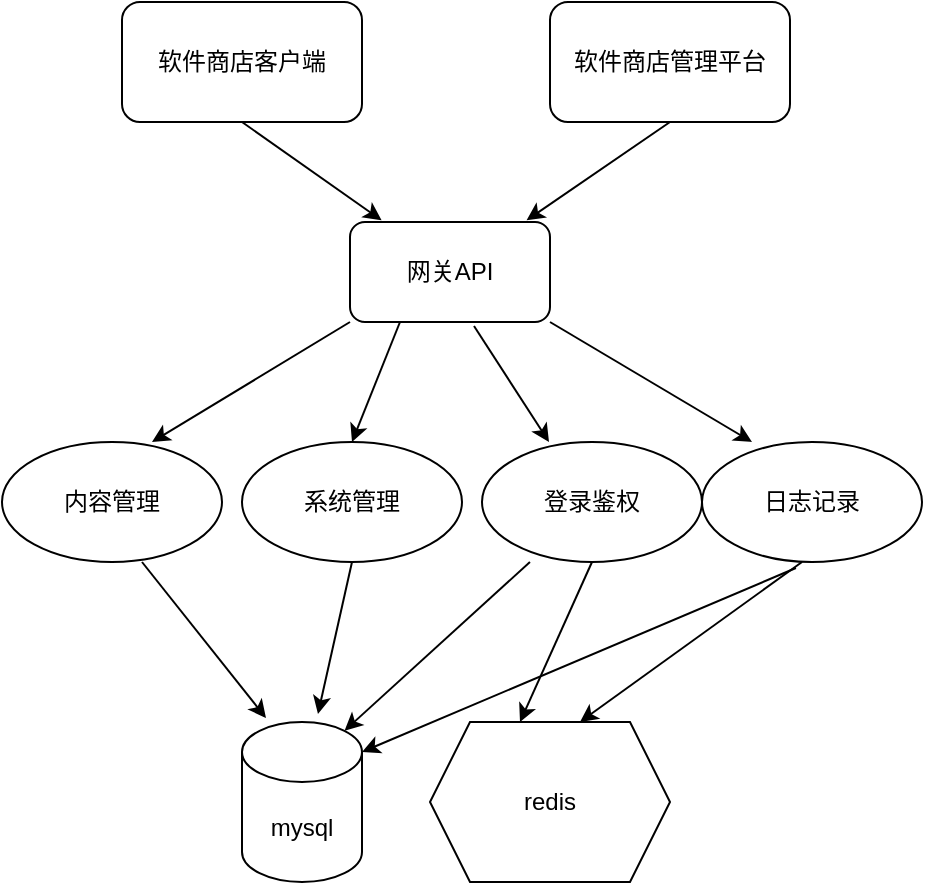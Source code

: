 <mxfile version="16.2.1" type="github"><diagram id="5w4n2m6OWMTmzLvn1J-b" name="Page-1"><mxGraphModel dx="1422" dy="645" grid="1" gridSize="10" guides="1" tooltips="1" connect="1" arrows="1" fold="1" page="1" pageScale="1" pageWidth="827" pageHeight="1169" math="0" shadow="0"><root><mxCell id="0"/><mxCell id="1" parent="0"/><mxCell id="w-qwPiaFlAvcQiXi9LyK-1" value="&lt;font style=&quot;vertical-align: inherit&quot;&gt;&lt;font style=&quot;vertical-align: inherit&quot;&gt;软件商店客户端&lt;/font&gt;&lt;/font&gt;" style="rounded=1;whiteSpace=wrap;html=1;" vertex="1" parent="1"><mxGeometry x="200" y="90" width="120" height="60" as="geometry"/></mxCell><mxCell id="w-qwPiaFlAvcQiXi9LyK-3" value="" style="endArrow=classic;html=1;rounded=0;exitX=0.5;exitY=1;exitDx=0;exitDy=0;entryX=0.158;entryY=-0.017;entryDx=0;entryDy=0;entryPerimeter=0;" edge="1" parent="1" source="w-qwPiaFlAvcQiXi9LyK-1" target="w-qwPiaFlAvcQiXi9LyK-7"><mxGeometry width="50" height="50" relative="1" as="geometry"><mxPoint x="390" y="390" as="sourcePoint"/><mxPoint x="320" y="230" as="targetPoint"/></mxGeometry></mxCell><mxCell id="w-qwPiaFlAvcQiXi9LyK-4" value="&lt;font style=&quot;vertical-align: inherit&quot;&gt;&lt;font style=&quot;vertical-align: inherit&quot;&gt;软件商店管理平台&lt;/font&gt;&lt;/font&gt;" style="rounded=1;whiteSpace=wrap;html=1;" vertex="1" parent="1"><mxGeometry x="414" y="90" width="120" height="60" as="geometry"/></mxCell><mxCell id="w-qwPiaFlAvcQiXi9LyK-5" value="" style="endArrow=classic;html=1;rounded=0;exitX=0.5;exitY=1;exitDx=0;exitDy=0;entryX=0.883;entryY=-0.017;entryDx=0;entryDy=0;entryPerimeter=0;" edge="1" parent="1" source="w-qwPiaFlAvcQiXi9LyK-4" target="w-qwPiaFlAvcQiXi9LyK-7"><mxGeometry width="50" height="50" relative="1" as="geometry"><mxPoint x="390" y="390" as="sourcePoint"/><mxPoint x="427.75" y="200" as="targetPoint"/></mxGeometry></mxCell><mxCell id="w-qwPiaFlAvcQiXi9LyK-7" value="&lt;font style=&quot;vertical-align: inherit&quot;&gt;&lt;font style=&quot;vertical-align: inherit&quot;&gt;&lt;font style=&quot;vertical-align: inherit&quot;&gt;&lt;font style=&quot;vertical-align: inherit&quot;&gt;&lt;font style=&quot;vertical-align: inherit&quot;&gt;&lt;font style=&quot;vertical-align: inherit&quot;&gt;&lt;font style=&quot;vertical-align: inherit&quot;&gt;&lt;font style=&quot;vertical-align: inherit ; font-size: 12px&quot;&gt;网关API&lt;/font&gt;&lt;/font&gt;&lt;/font&gt;&lt;/font&gt;&lt;/font&gt;&lt;/font&gt;&lt;/font&gt;&lt;/font&gt;" style="rounded=1;whiteSpace=wrap;html=1;" vertex="1" parent="1"><mxGeometry x="314" y="200" width="100" height="50" as="geometry"/></mxCell><mxCell id="w-qwPiaFlAvcQiXi9LyK-9" value="" style="endArrow=classic;html=1;rounded=0;fontSize=12;exitX=0;exitY=1;exitDx=0;exitDy=0;entryX=0.5;entryY=0;entryDx=0;entryDy=0;" edge="1" parent="1" source="w-qwPiaFlAvcQiXi9LyK-7"><mxGeometry width="50" height="50" relative="1" as="geometry"><mxPoint x="390" y="390" as="sourcePoint"/><mxPoint x="215" y="310" as="targetPoint"/></mxGeometry></mxCell><mxCell id="w-qwPiaFlAvcQiXi9LyK-10" value="" style="endArrow=classic;html=1;rounded=0;fontSize=12;exitX=0.25;exitY=1;exitDx=0;exitDy=0;entryX=0.5;entryY=0;entryDx=0;entryDy=0;" edge="1" parent="1" source="w-qwPiaFlAvcQiXi9LyK-7"><mxGeometry width="50" height="50" relative="1" as="geometry"><mxPoint x="390" y="390" as="sourcePoint"/><mxPoint x="315" y="310" as="targetPoint"/></mxGeometry></mxCell><mxCell id="w-qwPiaFlAvcQiXi9LyK-11" value="" style="endArrow=classic;html=1;rounded=0;fontSize=12;entryX=0.5;entryY=0;entryDx=0;entryDy=0;" edge="1" parent="1"><mxGeometry width="50" height="50" relative="1" as="geometry"><mxPoint x="414" y="250" as="sourcePoint"/><mxPoint x="515" y="310" as="targetPoint"/></mxGeometry></mxCell><mxCell id="w-qwPiaFlAvcQiXi9LyK-12" value="" style="endArrow=classic;html=1;rounded=0;fontSize=12;exitX=0.62;exitY=1.04;exitDx=0;exitDy=0;exitPerimeter=0;entryX=0.5;entryY=0;entryDx=0;entryDy=0;" edge="1" parent="1" source="w-qwPiaFlAvcQiXi9LyK-7"><mxGeometry width="50" height="50" relative="1" as="geometry"><mxPoint x="390" y="390" as="sourcePoint"/><mxPoint x="413.5" y="310" as="targetPoint"/></mxGeometry></mxCell><mxCell id="w-qwPiaFlAvcQiXi9LyK-19" value="内容管理" style="ellipse;whiteSpace=wrap;html=1;fontSize=12;" vertex="1" parent="1"><mxGeometry x="140" y="310" width="110" height="60" as="geometry"/></mxCell><mxCell id="w-qwPiaFlAvcQiXi9LyK-20" value="系统管理" style="ellipse;whiteSpace=wrap;html=1;fontSize=12;" vertex="1" parent="1"><mxGeometry x="260" y="310" width="110" height="60" as="geometry"/></mxCell><mxCell id="w-qwPiaFlAvcQiXi9LyK-21" value="登录鉴权" style="ellipse;whiteSpace=wrap;html=1;fontSize=12;" vertex="1" parent="1"><mxGeometry x="380" y="310" width="110" height="60" as="geometry"/></mxCell><mxCell id="w-qwPiaFlAvcQiXi9LyK-22" value="日志记录" style="ellipse;whiteSpace=wrap;html=1;fontSize=12;" vertex="1" parent="1"><mxGeometry x="490" y="310" width="110" height="60" as="geometry"/></mxCell><mxCell id="w-qwPiaFlAvcQiXi9LyK-23" value="" style="endArrow=classic;html=1;rounded=0;fontSize=12;entryX=0.2;entryY=-0.025;entryDx=0;entryDy=0;entryPerimeter=0;" edge="1" parent="1" target="w-qwPiaFlAvcQiXi9LyK-24"><mxGeometry width="50" height="50" relative="1" as="geometry"><mxPoint x="210" y="370" as="sourcePoint"/><mxPoint x="230" y="420" as="targetPoint"/></mxGeometry></mxCell><mxCell id="w-qwPiaFlAvcQiXi9LyK-24" value="mysql" style="shape=cylinder3;whiteSpace=wrap;html=1;boundedLbl=1;backgroundOutline=1;size=15;fontSize=12;" vertex="1" parent="1"><mxGeometry x="260" y="450" width="60" height="80" as="geometry"/></mxCell><mxCell id="w-qwPiaFlAvcQiXi9LyK-25" value="redis" style="shape=hexagon;perimeter=hexagonPerimeter2;whiteSpace=wrap;html=1;fixedSize=1;fontSize=12;" vertex="1" parent="1"><mxGeometry x="354" y="450" width="120" height="80" as="geometry"/></mxCell><mxCell id="w-qwPiaFlAvcQiXi9LyK-27" value="" style="endArrow=classic;html=1;rounded=0;fontSize=12;exitX=0.5;exitY=1;exitDx=0;exitDy=0;entryX=0.633;entryY=-0.05;entryDx=0;entryDy=0;entryPerimeter=0;" edge="1" parent="1" source="w-qwPiaFlAvcQiXi9LyK-20" target="w-qwPiaFlAvcQiXi9LyK-24"><mxGeometry width="50" height="50" relative="1" as="geometry"><mxPoint x="390" y="390" as="sourcePoint"/><mxPoint x="440" y="340" as="targetPoint"/></mxGeometry></mxCell><mxCell id="w-qwPiaFlAvcQiXi9LyK-28" value="" style="endArrow=classic;html=1;rounded=0;fontSize=12;entryX=0.375;entryY=0;entryDx=0;entryDy=0;exitX=0.5;exitY=1;exitDx=0;exitDy=0;" edge="1" parent="1" source="w-qwPiaFlAvcQiXi9LyK-21" target="w-qwPiaFlAvcQiXi9LyK-25"><mxGeometry width="50" height="50" relative="1" as="geometry"><mxPoint x="390" y="390" as="sourcePoint"/><mxPoint x="440" y="340" as="targetPoint"/></mxGeometry></mxCell><mxCell id="w-qwPiaFlAvcQiXi9LyK-30" value="" style="endArrow=classic;html=1;rounded=0;fontSize=12;exitX=0.218;exitY=1;exitDx=0;exitDy=0;exitPerimeter=0;entryX=0.855;entryY=0;entryDx=0;entryDy=4.35;entryPerimeter=0;" edge="1" parent="1" source="w-qwPiaFlAvcQiXi9LyK-21" target="w-qwPiaFlAvcQiXi9LyK-24"><mxGeometry width="50" height="50" relative="1" as="geometry"><mxPoint x="390" y="390" as="sourcePoint"/><mxPoint x="320" y="440" as="targetPoint"/></mxGeometry></mxCell><mxCell id="w-qwPiaFlAvcQiXi9LyK-31" value="" style="endArrow=classic;html=1;rounded=0;fontSize=12;exitX=0.427;exitY=1.05;exitDx=0;exitDy=0;exitPerimeter=0;entryX=1;entryY=0;entryDx=0;entryDy=15;entryPerimeter=0;" edge="1" parent="1" source="w-qwPiaFlAvcQiXi9LyK-22" target="w-qwPiaFlAvcQiXi9LyK-24"><mxGeometry width="50" height="50" relative="1" as="geometry"><mxPoint x="390" y="390" as="sourcePoint"/><mxPoint x="440" y="340" as="targetPoint"/></mxGeometry></mxCell><mxCell id="w-qwPiaFlAvcQiXi9LyK-32" value="" style="endArrow=classic;html=1;rounded=0;fontSize=12;entryX=0.625;entryY=0;entryDx=0;entryDy=0;" edge="1" parent="1" target="w-qwPiaFlAvcQiXi9LyK-25"><mxGeometry width="50" height="50" relative="1" as="geometry"><mxPoint x="540" y="370" as="sourcePoint"/><mxPoint x="440" y="340" as="targetPoint"/></mxGeometry></mxCell></root></mxGraphModel></diagram></mxfile>